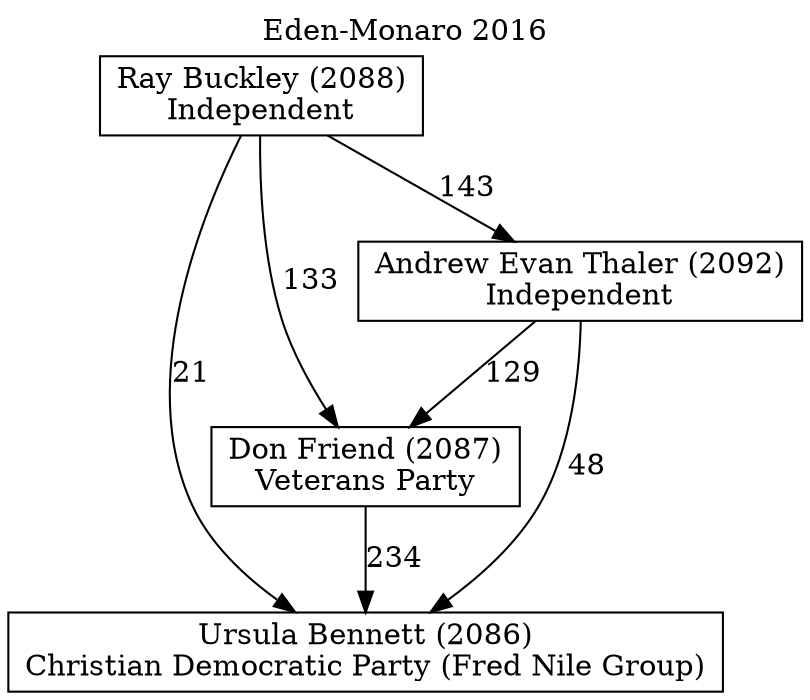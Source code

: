 // House preference flow
digraph "Ursula Bennett (2086)_Eden-Monaro_2016" {
	graph [label="Eden-Monaro 2016" labelloc=t mclimit=2]
	node [shape=box]
	"Ursula Bennett (2086)" [label="Ursula Bennett (2086)
Christian Democratic Party (Fred Nile Group)"]
	"Don Friend (2087)" [label="Don Friend (2087)
Veterans Party"]
	"Andrew Evan Thaler (2092)" [label="Andrew Evan Thaler (2092)
Independent"]
	"Ray Buckley (2088)" [label="Ray Buckley (2088)
Independent"]
	"Don Friend (2087)" -> "Ursula Bennett (2086)" [label=234]
	"Andrew Evan Thaler (2092)" -> "Don Friend (2087)" [label=129]
	"Ray Buckley (2088)" -> "Andrew Evan Thaler (2092)" [label=143]
	"Andrew Evan Thaler (2092)" -> "Ursula Bennett (2086)" [label=48]
	"Ray Buckley (2088)" -> "Ursula Bennett (2086)" [label=21]
	"Ray Buckley (2088)" -> "Don Friend (2087)" [label=133]
}
